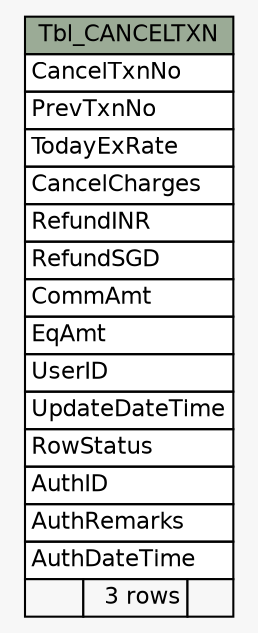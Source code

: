 // dot 2.38.0 on Windows 10 10.0
// SchemaSpy rev 590
digraph "Tbl_CANCELTXN" {
  graph [
    rankdir="RL"
    bgcolor="#f7f7f7"
    nodesep="0.18"
    ranksep="0.46"
    fontname="Helvetica"
    fontsize="11"
  ];
  node [
    fontname="Helvetica"
    fontsize="11"
    shape="plaintext"
  ];
  edge [
    arrowsize="0.8"
  ];
  "Tbl_CANCELTXN" [
    label=<
    <TABLE BORDER="0" CELLBORDER="1" CELLSPACING="0" BGCOLOR="#ffffff">
      <TR><TD COLSPAN="3" BGCOLOR="#9bab96" ALIGN="CENTER">Tbl_CANCELTXN</TD></TR>
      <TR><TD PORT="CancelTxnNo" COLSPAN="3" ALIGN="LEFT">CancelTxnNo</TD></TR>
      <TR><TD PORT="PrevTxnNo" COLSPAN="3" ALIGN="LEFT">PrevTxnNo</TD></TR>
      <TR><TD PORT="TodayExRate" COLSPAN="3" ALIGN="LEFT">TodayExRate</TD></TR>
      <TR><TD PORT="CancelCharges" COLSPAN="3" ALIGN="LEFT">CancelCharges</TD></TR>
      <TR><TD PORT="RefundINR" COLSPAN="3" ALIGN="LEFT">RefundINR</TD></TR>
      <TR><TD PORT="RefundSGD" COLSPAN="3" ALIGN="LEFT">RefundSGD</TD></TR>
      <TR><TD PORT="CommAmt" COLSPAN="3" ALIGN="LEFT">CommAmt</TD></TR>
      <TR><TD PORT="EqAmt" COLSPAN="3" ALIGN="LEFT">EqAmt</TD></TR>
      <TR><TD PORT="UserID" COLSPAN="3" ALIGN="LEFT">UserID</TD></TR>
      <TR><TD PORT="UpdateDateTime" COLSPAN="3" ALIGN="LEFT">UpdateDateTime</TD></TR>
      <TR><TD PORT="RowStatus" COLSPAN="3" ALIGN="LEFT">RowStatus</TD></TR>
      <TR><TD PORT="AuthID" COLSPAN="3" ALIGN="LEFT">AuthID</TD></TR>
      <TR><TD PORT="AuthRemarks" COLSPAN="3" ALIGN="LEFT">AuthRemarks</TD></TR>
      <TR><TD PORT="AuthDateTime" COLSPAN="3" ALIGN="LEFT">AuthDateTime</TD></TR>
      <TR><TD ALIGN="LEFT" BGCOLOR="#f7f7f7">  </TD><TD ALIGN="RIGHT" BGCOLOR="#f7f7f7">3 rows</TD><TD ALIGN="RIGHT" BGCOLOR="#f7f7f7">  </TD></TR>
    </TABLE>>
    URL="tables/Tbl_CANCELTXN.html"
    tooltip="Tbl_CANCELTXN"
  ];
}
